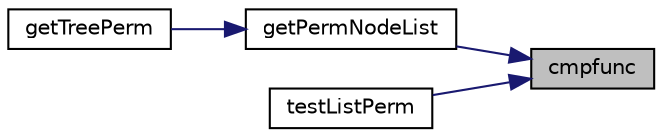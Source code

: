 digraph "cmpfunc"
{
 // LATEX_PDF_SIZE
  edge [fontname="Helvetica",fontsize="10",labelfontname="Helvetica",labelfontsize="10"];
  node [fontname="Helvetica",fontsize="10",shape=record];
  rankdir="RL";
  Node1 [label="cmpfunc",height=0.2,width=0.4,color="black", fillcolor="grey75", style="filled", fontcolor="black",tooltip=" "];
  Node1 -> Node2 [dir="back",color="midnightblue",fontsize="10",style="solid",fontname="Helvetica"];
  Node2 [label="getPermNodeList",height=0.2,width=0.4,color="black", fillcolor="white", style="filled",URL="$superlu__defs_8h.html#a340e054d5ed867b88717b8484494eb5c",tooltip=" "];
  Node2 -> Node3 [dir="back",color="midnightblue",fontsize="10",style="solid",fontname="Helvetica"];
  Node3 [label="getTreePerm",height=0.2,width=0.4,color="black", fillcolor="white", style="filled",URL="$superlu__defs_8h.html#aefb6b31a4fd693cafd7c87865ff0cf1c",tooltip=" "];
  Node1 -> Node4 [dir="back",color="midnightblue",fontsize="10",style="solid",fontname="Helvetica"];
  Node4 [label="testListPerm",height=0.2,width=0.4,color="black", fillcolor="white", style="filled",URL="$superlu__defs_8h.html#aac80a7ef78c440b741d2b2dd7865d2ba",tooltip=" "];
}
